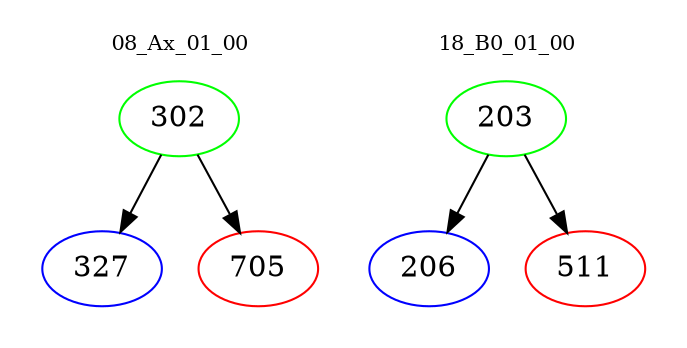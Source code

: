 digraph{
subgraph cluster_0 {
color = white
label = "08_Ax_01_00";
fontsize=10;
T0_302 [label="302", color="green"]
T0_302 -> T0_327 [color="black"]
T0_327 [label="327", color="blue"]
T0_302 -> T0_705 [color="black"]
T0_705 [label="705", color="red"]
}
subgraph cluster_1 {
color = white
label = "18_B0_01_00";
fontsize=10;
T1_203 [label="203", color="green"]
T1_203 -> T1_206 [color="black"]
T1_206 [label="206", color="blue"]
T1_203 -> T1_511 [color="black"]
T1_511 [label="511", color="red"]
}
}
